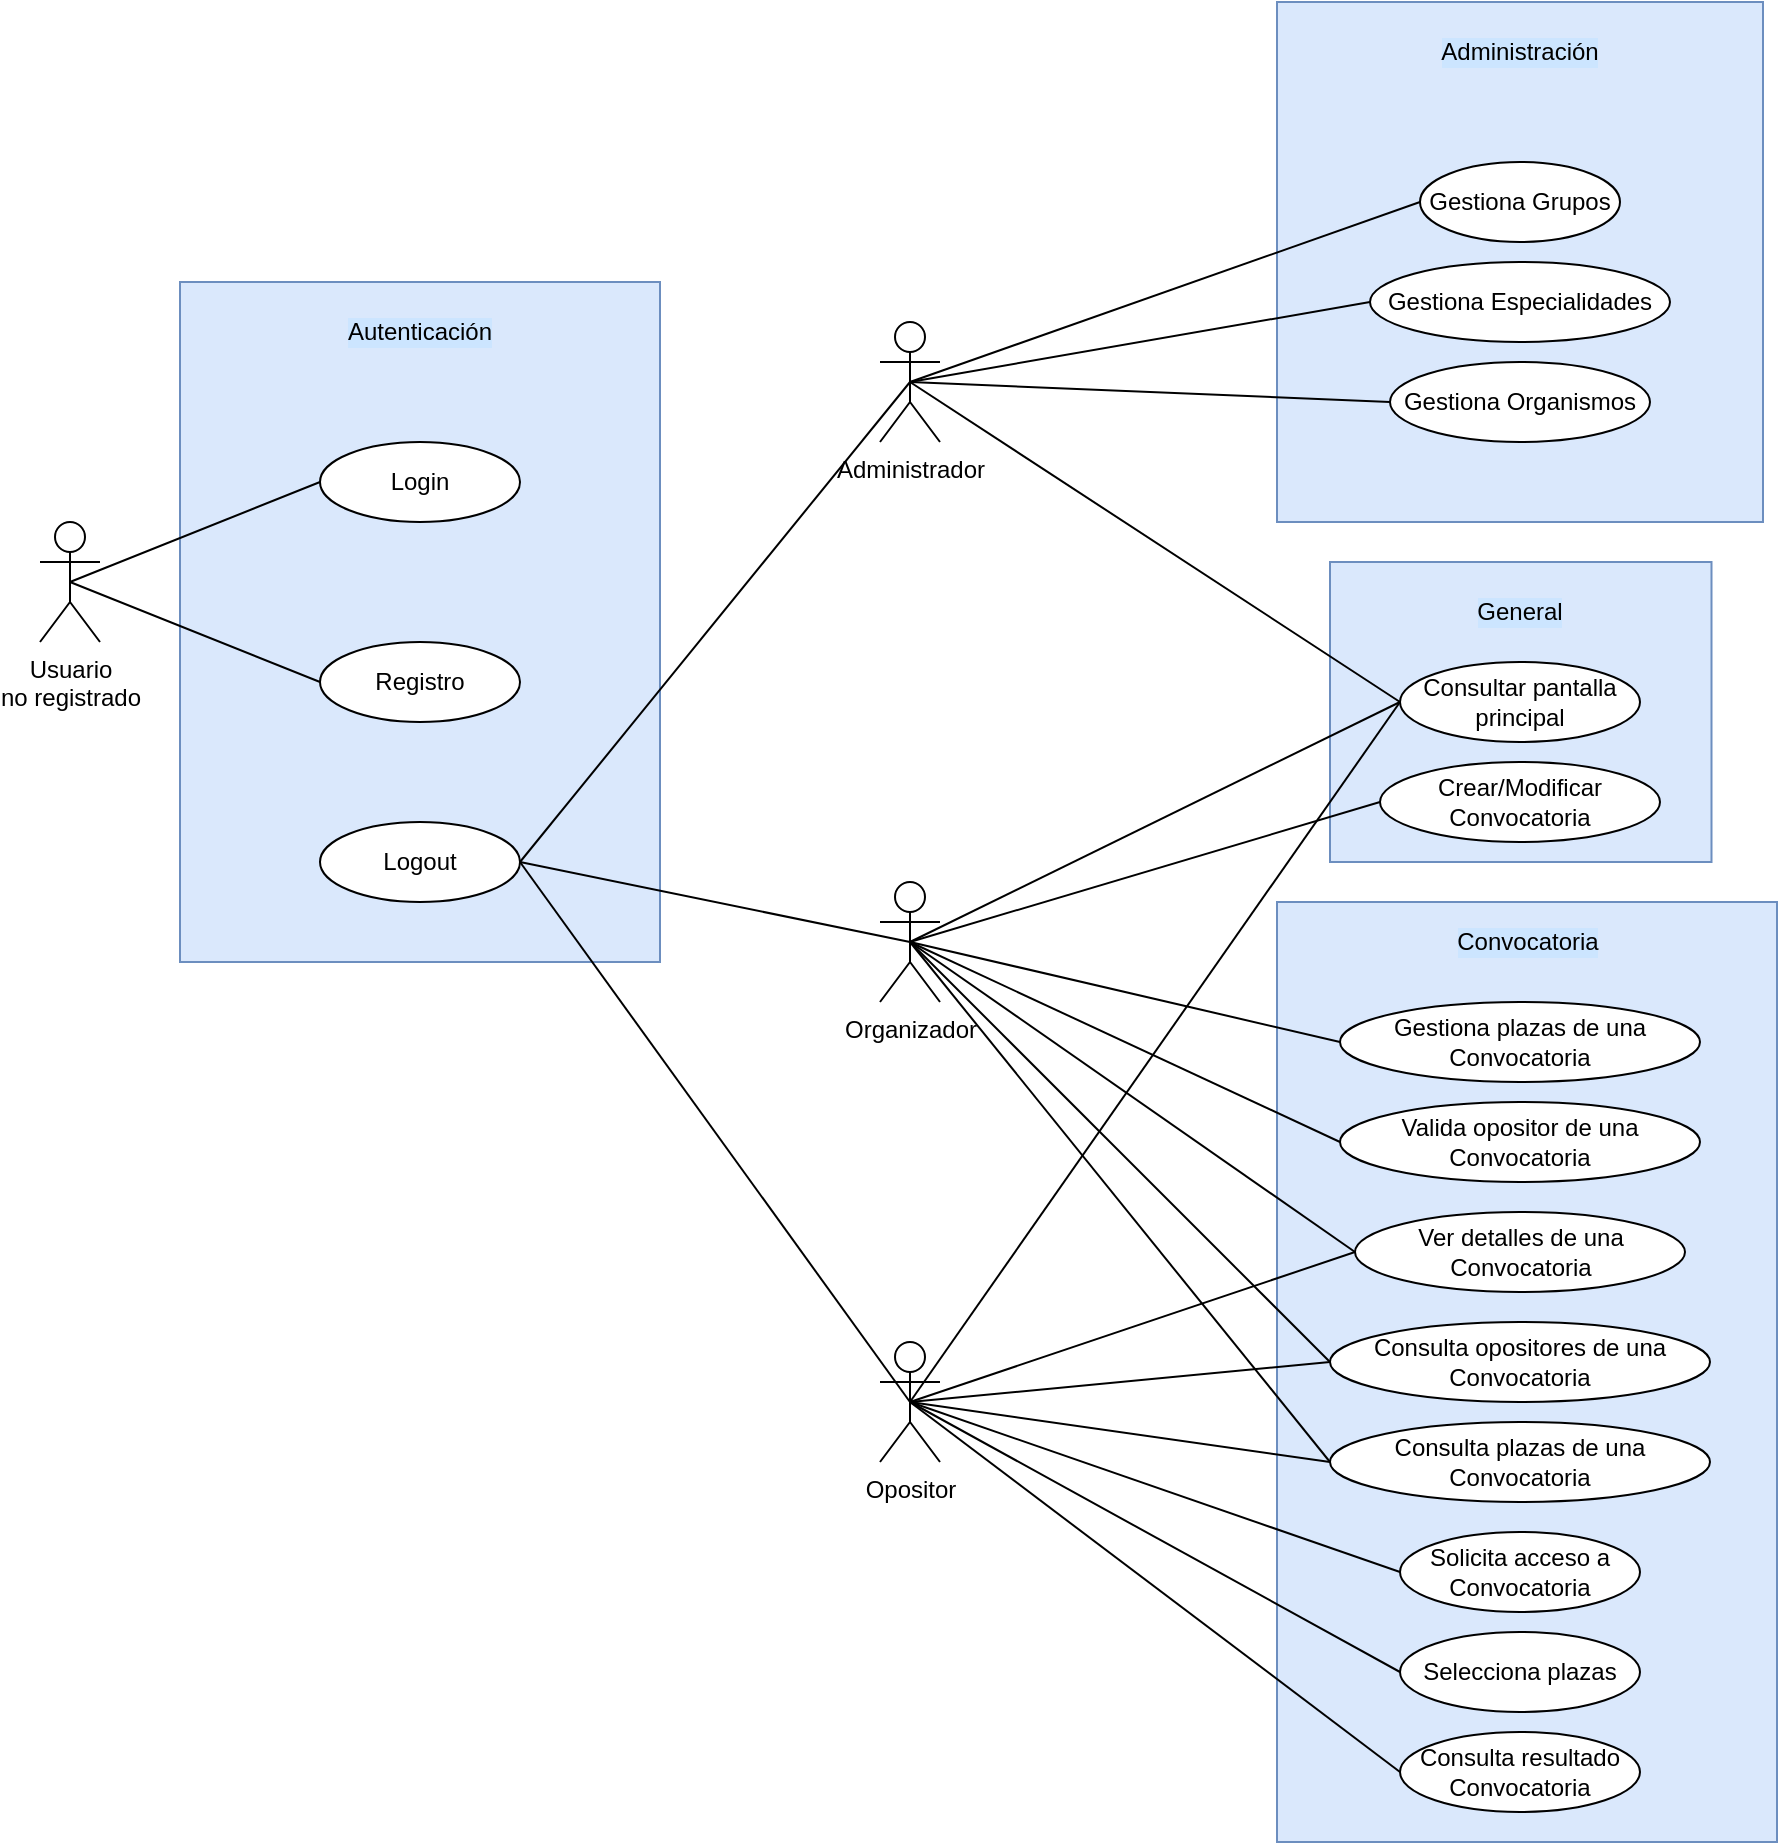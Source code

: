 <mxfile version="16.6.6" type="github">
  <diagram id="eh6CuOoCJ3JD7wiIeCYw" name="Page-1">
    <mxGraphModel dx="1775" dy="1677" grid="1" gridSize="10" guides="1" tooltips="1" connect="1" arrows="1" fold="1" page="1" pageScale="1" pageWidth="827" pageHeight="1169" math="0" shadow="0">
      <root>
        <mxCell id="0" />
        <mxCell id="1" parent="0" />
        <mxCell id="RqSR5JU5XFBL1euoGuq8-22" value="" style="rounded=0;whiteSpace=wrap;html=1;fillColor=#dae8fc;strokeColor=#6c8ebf;" vertex="1" parent="1">
          <mxGeometry x="308.5" y="430" width="250" height="470" as="geometry" />
        </mxCell>
        <mxCell id="RqSR5JU5XFBL1euoGuq8-20" value="" style="rounded=0;whiteSpace=wrap;html=1;fillColor=#dae8fc;strokeColor=#6c8ebf;" vertex="1" parent="1">
          <mxGeometry x="335" y="260" width="190.75" height="150" as="geometry" />
        </mxCell>
        <mxCell id="RqSR5JU5XFBL1euoGuq8-18" value="" style="rounded=0;whiteSpace=wrap;html=1;fillColor=#dae8fc;strokeColor=#6c8ebf;" vertex="1" parent="1">
          <mxGeometry x="308.5" y="-20" width="243" height="260" as="geometry" />
        </mxCell>
        <mxCell id="RqSR5JU5XFBL1euoGuq8-16" value="" style="rounded=0;whiteSpace=wrap;html=1;fillColor=#dae8fc;strokeColor=#6c8ebf;" vertex="1" parent="1">
          <mxGeometry x="-240" y="120" width="240" height="340" as="geometry" />
        </mxCell>
        <mxCell id="N_N5EQK5PibGkrsgR9iY-1" value="Organizador" style="shape=umlActor;verticalLabelPosition=bottom;verticalAlign=top;html=1;outlineConnect=0;" parent="1" vertex="1">
          <mxGeometry x="110" y="420" width="30" height="60" as="geometry" />
        </mxCell>
        <mxCell id="N_N5EQK5PibGkrsgR9iY-4" value="Administrador" style="shape=umlActor;verticalLabelPosition=bottom;verticalAlign=top;html=1;outlineConnect=0;" parent="1" vertex="1">
          <mxGeometry x="110" y="140" width="30" height="60" as="geometry" />
        </mxCell>
        <mxCell id="N_N5EQK5PibGkrsgR9iY-5" value="Opositor" style="shape=umlActor;verticalLabelPosition=bottom;verticalAlign=top;html=1;outlineConnect=0;" parent="1" vertex="1">
          <mxGeometry x="110" y="650" width="30" height="60" as="geometry" />
        </mxCell>
        <mxCell id="N_N5EQK5PibGkrsgR9iY-10" value="Gestiona Grupos" style="ellipse;whiteSpace=wrap;html=1;" parent="1" vertex="1">
          <mxGeometry x="380" y="60" width="100" height="40" as="geometry" />
        </mxCell>
        <mxCell id="N_N5EQK5PibGkrsgR9iY-11" value="Login" style="ellipse;whiteSpace=wrap;html=1;" parent="1" vertex="1">
          <mxGeometry x="-170" y="200" width="100" height="40" as="geometry" />
        </mxCell>
        <mxCell id="N_N5EQK5PibGkrsgR9iY-15" value="Gestiona Especialidades" style="ellipse;whiteSpace=wrap;html=1;" parent="1" vertex="1">
          <mxGeometry x="355" y="110" width="150" height="40" as="geometry" />
        </mxCell>
        <mxCell id="N_N5EQK5PibGkrsgR9iY-16" value="Gestiona Organismos" style="ellipse;whiteSpace=wrap;html=1;" parent="1" vertex="1">
          <mxGeometry x="365" y="160" width="130" height="40" as="geometry" />
        </mxCell>
        <mxCell id="N_N5EQK5PibGkrsgR9iY-20" value="" style="endArrow=none;html=1;rounded=0;entryX=0;entryY=0.5;entryDx=0;entryDy=0;exitX=0.5;exitY=0.5;exitDx=0;exitDy=0;exitPerimeter=0;" parent="1" source="N_N5EQK5PibGkrsgR9iY-4" target="N_N5EQK5PibGkrsgR9iY-10" edge="1">
          <mxGeometry width="50" height="50" relative="1" as="geometry">
            <mxPoint x="340" y="370" as="sourcePoint" />
            <mxPoint x="390" y="320" as="targetPoint" />
          </mxGeometry>
        </mxCell>
        <mxCell id="N_N5EQK5PibGkrsgR9iY-23" value="Crear/Modificar &lt;br&gt;Convocatoria" style="ellipse;whiteSpace=wrap;html=1;" parent="1" vertex="1">
          <mxGeometry x="360" y="360" width="140" height="40" as="geometry" />
        </mxCell>
        <mxCell id="N_N5EQK5PibGkrsgR9iY-24" value="Solicita acceso a Convocatoria" style="ellipse;whiteSpace=wrap;html=1;" parent="1" vertex="1">
          <mxGeometry x="370" y="745" width="120" height="40" as="geometry" />
        </mxCell>
        <mxCell id="N_N5EQK5PibGkrsgR9iY-25" value="Selecciona plazas" style="ellipse;whiteSpace=wrap;html=1;" parent="1" vertex="1">
          <mxGeometry x="370" y="795" width="120" height="40" as="geometry" />
        </mxCell>
        <mxCell id="N_N5EQK5PibGkrsgR9iY-26" value="Consulta opositores de una Convocatoria" style="ellipse;whiteSpace=wrap;html=1;" parent="1" vertex="1">
          <mxGeometry x="335" y="640" width="190" height="40" as="geometry" />
        </mxCell>
        <mxCell id="N_N5EQK5PibGkrsgR9iY-27" value="Consulta resultado Convocatoria" style="ellipse;whiteSpace=wrap;html=1;" parent="1" vertex="1">
          <mxGeometry x="370" y="845" width="120" height="40" as="geometry" />
        </mxCell>
        <mxCell id="N_N5EQK5PibGkrsgR9iY-28" value="Gestiona plazas de una Convocatoria" style="ellipse;whiteSpace=wrap;html=1;" parent="1" vertex="1">
          <mxGeometry x="340" y="480" width="180" height="40" as="geometry" />
        </mxCell>
        <mxCell id="N_N5EQK5PibGkrsgR9iY-29" value="Valida opositor de una Convocatoria" style="ellipse;whiteSpace=wrap;html=1;" parent="1" vertex="1">
          <mxGeometry x="340" y="530" width="180" height="40" as="geometry" />
        </mxCell>
        <mxCell id="N_N5EQK5PibGkrsgR9iY-30" value="Consulta plazas de una Convocatoria" style="ellipse;whiteSpace=wrap;html=1;" parent="1" vertex="1">
          <mxGeometry x="335" y="690" width="190" height="40" as="geometry" />
        </mxCell>
        <mxCell id="N_N5EQK5PibGkrsgR9iY-31" value="" style="endArrow=none;html=1;rounded=0;entryX=0;entryY=0.5;entryDx=0;entryDy=0;exitX=0.5;exitY=0.5;exitDx=0;exitDy=0;exitPerimeter=0;" parent="1" source="N_N5EQK5PibGkrsgR9iY-4" target="N_N5EQK5PibGkrsgR9iY-15" edge="1">
          <mxGeometry width="50" height="50" relative="1" as="geometry">
            <mxPoint x="150" y="177.647" as="sourcePoint" />
            <mxPoint x="390" y="140" as="targetPoint" />
          </mxGeometry>
        </mxCell>
        <mxCell id="N_N5EQK5PibGkrsgR9iY-32" value="" style="endArrow=none;html=1;rounded=0;entryX=0;entryY=0.5;entryDx=0;entryDy=0;exitX=0.5;exitY=0.5;exitDx=0;exitDy=0;exitPerimeter=0;" parent="1" source="N_N5EQK5PibGkrsgR9iY-4" target="N_N5EQK5PibGkrsgR9iY-16" edge="1">
          <mxGeometry width="50" height="50" relative="1" as="geometry">
            <mxPoint x="135" y="180" as="sourcePoint" />
            <mxPoint x="390.0" y="190" as="targetPoint" />
          </mxGeometry>
        </mxCell>
        <mxCell id="N_N5EQK5PibGkrsgR9iY-33" value="Consultar pantalla principal" style="ellipse;whiteSpace=wrap;html=1;" parent="1" vertex="1">
          <mxGeometry x="370" y="310" width="120" height="40" as="geometry" />
        </mxCell>
        <mxCell id="N_N5EQK5PibGkrsgR9iY-34" value="Logout" style="ellipse;whiteSpace=wrap;html=1;" parent="1" vertex="1">
          <mxGeometry x="-170" y="390" width="100" height="40" as="geometry" />
        </mxCell>
        <mxCell id="N_N5EQK5PibGkrsgR9iY-35" value="Registro" style="ellipse;whiteSpace=wrap;html=1;" parent="1" vertex="1">
          <mxGeometry x="-170" y="300" width="100" height="40" as="geometry" />
        </mxCell>
        <mxCell id="N_N5EQK5PibGkrsgR9iY-36" value="Usuario &lt;br&gt;no registrado" style="shape=umlActor;verticalLabelPosition=bottom;verticalAlign=top;html=1;outlineConnect=0;" parent="1" vertex="1">
          <mxGeometry x="-310" y="240" width="30" height="60" as="geometry" />
        </mxCell>
        <mxCell id="N_N5EQK5PibGkrsgR9iY-37" value="" style="endArrow=none;html=1;rounded=0;strokeColor=default;exitX=0.5;exitY=0.5;exitDx=0;exitDy=0;exitPerimeter=0;entryX=0;entryY=0.5;entryDx=0;entryDy=0;" parent="1" source="N_N5EQK5PibGkrsgR9iY-36" target="N_N5EQK5PibGkrsgR9iY-11" edge="1">
          <mxGeometry width="50" height="50" relative="1" as="geometry">
            <mxPoint x="70" y="280" as="sourcePoint" />
            <mxPoint x="120" y="230" as="targetPoint" />
          </mxGeometry>
        </mxCell>
        <mxCell id="N_N5EQK5PibGkrsgR9iY-38" value="" style="endArrow=none;html=1;rounded=0;strokeColor=default;exitX=0.5;exitY=0.5;exitDx=0;exitDy=0;exitPerimeter=0;entryX=0;entryY=0.5;entryDx=0;entryDy=0;" parent="1" source="N_N5EQK5PibGkrsgR9iY-36" target="N_N5EQK5PibGkrsgR9iY-35" edge="1">
          <mxGeometry width="50" height="50" relative="1" as="geometry">
            <mxPoint x="70" y="280" as="sourcePoint" />
            <mxPoint x="120" y="230" as="targetPoint" />
          </mxGeometry>
        </mxCell>
        <mxCell id="N_N5EQK5PibGkrsgR9iY-40" value="" style="endArrow=none;html=1;rounded=0;entryX=0;entryY=0.5;entryDx=0;entryDy=0;exitX=0.5;exitY=0.5;exitDx=0;exitDy=0;exitPerimeter=0;" parent="1" source="N_N5EQK5PibGkrsgR9iY-4" target="N_N5EQK5PibGkrsgR9iY-33" edge="1">
          <mxGeometry width="50" height="50" relative="1" as="geometry">
            <mxPoint x="135" y="180" as="sourcePoint" />
            <mxPoint x="375.0" y="240" as="targetPoint" />
          </mxGeometry>
        </mxCell>
        <mxCell id="N_N5EQK5PibGkrsgR9iY-41" value="" style="endArrow=none;html=1;rounded=0;strokeColor=default;exitX=1;exitY=0.5;exitDx=0;exitDy=0;entryX=0.5;entryY=0.5;entryDx=0;entryDy=0;entryPerimeter=0;" parent="1" source="N_N5EQK5PibGkrsgR9iY-34" target="N_N5EQK5PibGkrsgR9iY-1" edge="1">
          <mxGeometry width="50" height="50" relative="1" as="geometry">
            <mxPoint x="50" y="510" as="sourcePoint" />
            <mxPoint x="100" y="460" as="targetPoint" />
          </mxGeometry>
        </mxCell>
        <mxCell id="N_N5EQK5PibGkrsgR9iY-42" value="" style="endArrow=none;html=1;rounded=0;strokeColor=default;exitX=1;exitY=0.5;exitDx=0;exitDy=0;entryX=0.5;entryY=0.5;entryDx=0;entryDy=0;entryPerimeter=0;" parent="1" source="N_N5EQK5PibGkrsgR9iY-34" target="N_N5EQK5PibGkrsgR9iY-5" edge="1">
          <mxGeometry width="50" height="50" relative="1" as="geometry">
            <mxPoint x="50" y="710" as="sourcePoint" />
            <mxPoint x="100" y="660" as="targetPoint" />
          </mxGeometry>
        </mxCell>
        <mxCell id="N_N5EQK5PibGkrsgR9iY-43" value="" style="endArrow=none;html=1;rounded=0;strokeColor=default;exitX=0;exitY=0.5;exitDx=0;exitDy=0;entryX=0.5;entryY=0.5;entryDx=0;entryDy=0;entryPerimeter=0;" parent="1" source="N_N5EQK5PibGkrsgR9iY-33" target="N_N5EQK5PibGkrsgR9iY-1" edge="1">
          <mxGeometry width="50" height="50" relative="1" as="geometry">
            <mxPoint x="50" y="440" as="sourcePoint" />
            <mxPoint x="100" y="390" as="targetPoint" />
          </mxGeometry>
        </mxCell>
        <mxCell id="N_N5EQK5PibGkrsgR9iY-45" value="" style="endArrow=none;html=1;rounded=0;strokeColor=default;exitX=0;exitY=0.5;exitDx=0;exitDy=0;entryX=0.5;entryY=0.5;entryDx=0;entryDy=0;entryPerimeter=0;" parent="1" source="N_N5EQK5PibGkrsgR9iY-33" target="N_N5EQK5PibGkrsgR9iY-5" edge="1">
          <mxGeometry width="50" height="50" relative="1" as="geometry">
            <mxPoint x="50" y="510" as="sourcePoint" />
            <mxPoint x="100" y="460" as="targetPoint" />
          </mxGeometry>
        </mxCell>
        <mxCell id="N_N5EQK5PibGkrsgR9iY-47" value="" style="endArrow=none;html=1;rounded=0;strokeColor=default;exitX=1;exitY=0.5;exitDx=0;exitDy=0;entryX=0.5;entryY=0.5;entryDx=0;entryDy=0;entryPerimeter=0;" parent="1" source="N_N5EQK5PibGkrsgR9iY-34" target="N_N5EQK5PibGkrsgR9iY-4" edge="1">
          <mxGeometry width="50" height="50" relative="1" as="geometry">
            <mxPoint x="50" y="510" as="sourcePoint" />
            <mxPoint x="90" y="250" as="targetPoint" />
          </mxGeometry>
        </mxCell>
        <mxCell id="RqSR5JU5XFBL1euoGuq8-1" value="Ver detalles de una Convocatoria" style="ellipse;whiteSpace=wrap;html=1;" vertex="1" parent="1">
          <mxGeometry x="347.5" y="585" width="165" height="40" as="geometry" />
        </mxCell>
        <mxCell id="RqSR5JU5XFBL1euoGuq8-3" value="" style="endArrow=none;html=1;rounded=0;exitX=0.5;exitY=0.5;exitDx=0;exitDy=0;exitPerimeter=0;entryX=0;entryY=0.5;entryDx=0;entryDy=0;" edge="1" parent="1" source="N_N5EQK5PibGkrsgR9iY-1" target="N_N5EQK5PibGkrsgR9iY-23">
          <mxGeometry width="50" height="50" relative="1" as="geometry">
            <mxPoint x="190" y="490" as="sourcePoint" />
            <mxPoint x="240" y="440" as="targetPoint" />
          </mxGeometry>
        </mxCell>
        <mxCell id="RqSR5JU5XFBL1euoGuq8-4" value="" style="endArrow=none;html=1;rounded=0;exitX=0.5;exitY=0.5;exitDx=0;exitDy=0;exitPerimeter=0;entryX=0;entryY=0.5;entryDx=0;entryDy=0;" edge="1" parent="1" source="N_N5EQK5PibGkrsgR9iY-1" target="N_N5EQK5PibGkrsgR9iY-28">
          <mxGeometry width="50" height="50" relative="1" as="geometry">
            <mxPoint x="135" y="460" as="sourcePoint" />
            <mxPoint x="370" y="420" as="targetPoint" />
          </mxGeometry>
        </mxCell>
        <mxCell id="RqSR5JU5XFBL1euoGuq8-5" value="" style="endArrow=none;html=1;rounded=0;entryX=0;entryY=0.5;entryDx=0;entryDy=0;exitX=0.5;exitY=0.5;exitDx=0;exitDy=0;exitPerimeter=0;" edge="1" parent="1" source="N_N5EQK5PibGkrsgR9iY-1" target="N_N5EQK5PibGkrsgR9iY-29">
          <mxGeometry width="50" height="50" relative="1" as="geometry">
            <mxPoint x="170" y="510" as="sourcePoint" />
            <mxPoint x="380" y="430" as="targetPoint" />
          </mxGeometry>
        </mxCell>
        <mxCell id="RqSR5JU5XFBL1euoGuq8-6" value="" style="endArrow=none;html=1;rounded=0;entryX=0;entryY=0.5;entryDx=0;entryDy=0;exitX=0.5;exitY=0.5;exitDx=0;exitDy=0;exitPerimeter=0;" edge="1" parent="1" source="N_N5EQK5PibGkrsgR9iY-1" target="RqSR5JU5XFBL1euoGuq8-1">
          <mxGeometry width="50" height="50" relative="1" as="geometry">
            <mxPoint x="135" y="460" as="sourcePoint" />
            <mxPoint x="350" y="520" as="targetPoint" />
          </mxGeometry>
        </mxCell>
        <mxCell id="RqSR5JU5XFBL1euoGuq8-7" value="" style="endArrow=none;html=1;rounded=0;entryX=0;entryY=0.5;entryDx=0;entryDy=0;exitX=0.5;exitY=0.5;exitDx=0;exitDy=0;exitPerimeter=0;" edge="1" parent="1" source="N_N5EQK5PibGkrsgR9iY-1" target="N_N5EQK5PibGkrsgR9iY-26">
          <mxGeometry width="50" height="50" relative="1" as="geometry">
            <mxPoint x="160" y="530" as="sourcePoint" />
            <mxPoint x="360" y="530" as="targetPoint" />
          </mxGeometry>
        </mxCell>
        <mxCell id="RqSR5JU5XFBL1euoGuq8-8" value="" style="endArrow=none;html=1;rounded=0;entryX=0;entryY=0.5;entryDx=0;entryDy=0;exitX=0.5;exitY=0.5;exitDx=0;exitDy=0;exitPerimeter=0;" edge="1" parent="1" source="N_N5EQK5PibGkrsgR9iY-1" target="N_N5EQK5PibGkrsgR9iY-30">
          <mxGeometry width="50" height="50" relative="1" as="geometry">
            <mxPoint x="155" y="480" as="sourcePoint" />
            <mxPoint x="370" y="540" as="targetPoint" />
          </mxGeometry>
        </mxCell>
        <mxCell id="RqSR5JU5XFBL1euoGuq8-9" value="" style="endArrow=none;html=1;rounded=0;exitX=0.5;exitY=0.5;exitDx=0;exitDy=0;exitPerimeter=0;entryX=0;entryY=0.5;entryDx=0;entryDy=0;" edge="1" parent="1" source="N_N5EQK5PibGkrsgR9iY-5" target="N_N5EQK5PibGkrsgR9iY-24">
          <mxGeometry width="50" height="50" relative="1" as="geometry">
            <mxPoint x="190" y="660" as="sourcePoint" />
            <mxPoint x="240" y="610" as="targetPoint" />
          </mxGeometry>
        </mxCell>
        <mxCell id="RqSR5JU5XFBL1euoGuq8-10" value="" style="endArrow=none;html=1;rounded=0;exitX=0.5;exitY=0.5;exitDx=0;exitDy=0;exitPerimeter=0;entryX=0;entryY=0.5;entryDx=0;entryDy=0;" edge="1" parent="1" source="N_N5EQK5PibGkrsgR9iY-5" target="N_N5EQK5PibGkrsgR9iY-25">
          <mxGeometry width="50" height="50" relative="1" as="geometry">
            <mxPoint x="135" y="690" as="sourcePoint" />
            <mxPoint x="380" y="735" as="targetPoint" />
          </mxGeometry>
        </mxCell>
        <mxCell id="RqSR5JU5XFBL1euoGuq8-11" value="" style="endArrow=none;html=1;rounded=0;exitX=0.5;exitY=0.5;exitDx=0;exitDy=0;exitPerimeter=0;entryX=0;entryY=0.5;entryDx=0;entryDy=0;" edge="1" parent="1" source="N_N5EQK5PibGkrsgR9iY-5" target="N_N5EQK5PibGkrsgR9iY-27">
          <mxGeometry width="50" height="50" relative="1" as="geometry">
            <mxPoint x="145" y="700" as="sourcePoint" />
            <mxPoint x="390" y="745" as="targetPoint" />
          </mxGeometry>
        </mxCell>
        <mxCell id="RqSR5JU5XFBL1euoGuq8-12" value="" style="endArrow=none;html=1;rounded=0;exitX=0.5;exitY=0.5;exitDx=0;exitDy=0;exitPerimeter=0;entryX=0;entryY=0.5;entryDx=0;entryDy=0;" edge="1" parent="1" source="N_N5EQK5PibGkrsgR9iY-5" target="N_N5EQK5PibGkrsgR9iY-30">
          <mxGeometry width="50" height="50" relative="1" as="geometry">
            <mxPoint x="155" y="710" as="sourcePoint" />
            <mxPoint x="400" y="755" as="targetPoint" />
          </mxGeometry>
        </mxCell>
        <mxCell id="RqSR5JU5XFBL1euoGuq8-13" value="" style="endArrow=none;html=1;rounded=0;entryX=0;entryY=0.5;entryDx=0;entryDy=0;exitX=0.5;exitY=0.5;exitDx=0;exitDy=0;exitPerimeter=0;" edge="1" parent="1" source="N_N5EQK5PibGkrsgR9iY-5" target="N_N5EQK5PibGkrsgR9iY-26">
          <mxGeometry width="50" height="50" relative="1" as="geometry">
            <mxPoint x="190" y="640" as="sourcePoint" />
            <mxPoint x="410" y="765" as="targetPoint" />
          </mxGeometry>
        </mxCell>
        <mxCell id="RqSR5JU5XFBL1euoGuq8-14" value="" style="endArrow=none;html=1;rounded=0;entryX=0;entryY=0.5;entryDx=0;entryDy=0;exitX=0.5;exitY=0.5;exitDx=0;exitDy=0;exitPerimeter=0;" edge="1" parent="1" source="N_N5EQK5PibGkrsgR9iY-5" target="RqSR5JU5XFBL1euoGuq8-1">
          <mxGeometry width="50" height="50" relative="1" as="geometry">
            <mxPoint x="180" y="630" as="sourcePoint" />
            <mxPoint x="345" y="630" as="targetPoint" />
          </mxGeometry>
        </mxCell>
        <mxCell id="RqSR5JU5XFBL1euoGuq8-17" value="Autenticación" style="text;html=1;strokeColor=none;fillColor=none;align=center;verticalAlign=middle;whiteSpace=wrap;rounded=0;labelBackgroundColor=#CCE5FF;" vertex="1" parent="1">
          <mxGeometry x="-150" y="130" width="60" height="30" as="geometry" />
        </mxCell>
        <mxCell id="RqSR5JU5XFBL1euoGuq8-19" value="Administración" style="text;html=1;strokeColor=none;fillColor=none;align=center;verticalAlign=middle;whiteSpace=wrap;rounded=0;labelBackgroundColor=#CCE5FF;" vertex="1" parent="1">
          <mxGeometry x="400" y="-10" width="60" height="30" as="geometry" />
        </mxCell>
        <mxCell id="RqSR5JU5XFBL1euoGuq8-21" value="General" style="text;html=1;strokeColor=none;fillColor=none;align=center;verticalAlign=middle;whiteSpace=wrap;rounded=0;labelBackgroundColor=#CCE5FF;" vertex="1" parent="1">
          <mxGeometry x="400" y="270" width="60" height="30" as="geometry" />
        </mxCell>
        <mxCell id="RqSR5JU5XFBL1euoGuq8-23" value="Convocatoria" style="text;html=1;strokeColor=none;fillColor=none;align=center;verticalAlign=middle;whiteSpace=wrap;rounded=0;labelBackgroundColor=#CCE5FF;" vertex="1" parent="1">
          <mxGeometry x="403.5" y="435" width="60" height="30" as="geometry" />
        </mxCell>
      </root>
    </mxGraphModel>
  </diagram>
</mxfile>
